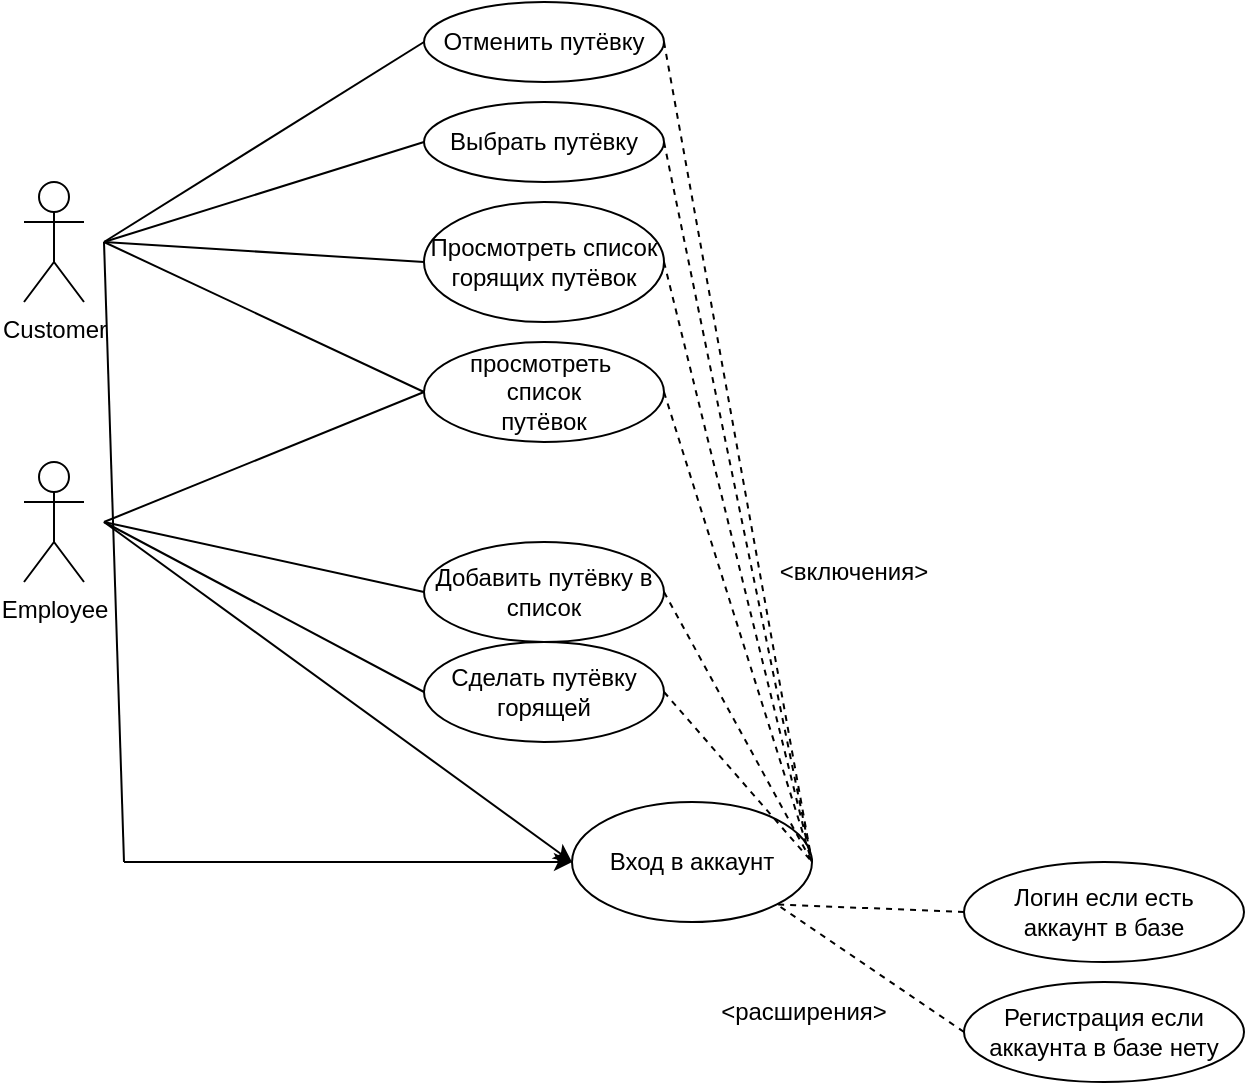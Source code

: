 <mxfile version="20.7.4" type="device"><diagram id="Ws8APfDJXAumH7L3Mlcz" name="Страница 1"><mxGraphModel dx="841" dy="452" grid="1" gridSize="10" guides="1" tooltips="1" connect="1" arrows="1" fold="1" page="1" pageScale="1" pageWidth="827" pageHeight="1169" math="0" shadow="0"><root><mxCell id="0"/><mxCell id="1" parent="0"/><object label="Customer" id="PdiB67UejZNL1BW5jbg_-1"><mxCell style="shape=umlActor;verticalLabelPosition=bottom;verticalAlign=top;html=1;outlineConnect=0;" vertex="1" parent="1"><mxGeometry x="80" y="100" width="30" height="60" as="geometry"/></mxCell></object><mxCell id="PdiB67UejZNL1BW5jbg_-2" value="Employee&lt;br&gt;" style="shape=umlActor;verticalLabelPosition=bottom;verticalAlign=top;html=1;outlineConnect=0;" vertex="1" parent="1"><mxGeometry x="80" y="240" width="30" height="60" as="geometry"/></mxCell><mxCell id="PdiB67UejZNL1BW5jbg_-4" value="просмотреть&amp;nbsp;&lt;br&gt;список&lt;br&gt;путёвок" style="ellipse;whiteSpace=wrap;html=1;" vertex="1" parent="1"><mxGeometry x="280" y="180" width="120" height="50" as="geometry"/></mxCell><mxCell id="PdiB67UejZNL1BW5jbg_-6" value="" style="endArrow=none;html=1;rounded=0;entryX=0;entryY=0.5;entryDx=0;entryDy=0;" edge="1" parent="1" target="PdiB67UejZNL1BW5jbg_-4"><mxGeometry width="50" height="50" relative="1" as="geometry"><mxPoint x="120" y="270" as="sourcePoint"/><mxPoint x="180" y="240" as="targetPoint"/></mxGeometry></mxCell><mxCell id="PdiB67UejZNL1BW5jbg_-7" value="" style="endArrow=none;html=1;rounded=0;entryX=0;entryY=0.5;entryDx=0;entryDy=0;" edge="1" parent="1" target="PdiB67UejZNL1BW5jbg_-4"><mxGeometry width="50" height="50" relative="1" as="geometry"><mxPoint x="120" y="130" as="sourcePoint"/><mxPoint x="200" y="105" as="targetPoint"/></mxGeometry></mxCell><mxCell id="PdiB67UejZNL1BW5jbg_-8" value="Добавить путёвку в список" style="ellipse;whiteSpace=wrap;html=1;" vertex="1" parent="1"><mxGeometry x="280" y="280" width="120" height="50" as="geometry"/></mxCell><mxCell id="PdiB67UejZNL1BW5jbg_-9" value="" style="endArrow=none;html=1;rounded=0;entryX=0;entryY=0.5;entryDx=0;entryDy=0;" edge="1" parent="1" target="PdiB67UejZNL1BW5jbg_-8"><mxGeometry width="50" height="50" relative="1" as="geometry"><mxPoint x="120" y="270" as="sourcePoint"/><mxPoint x="220" y="230" as="targetPoint"/></mxGeometry></mxCell><mxCell id="PdiB67UejZNL1BW5jbg_-10" value="Выбрать путёвку&lt;br&gt;" style="ellipse;whiteSpace=wrap;html=1;" vertex="1" parent="1"><mxGeometry x="280" y="60" width="120" height="40" as="geometry"/></mxCell><mxCell id="PdiB67UejZNL1BW5jbg_-11" value="" style="endArrow=none;html=1;rounded=0;entryX=0;entryY=0.5;entryDx=0;entryDy=0;" edge="1" parent="1" target="PdiB67UejZNL1BW5jbg_-10"><mxGeometry width="50" height="50" relative="1" as="geometry"><mxPoint x="120" y="130" as="sourcePoint"/><mxPoint x="240" y="50" as="targetPoint"/></mxGeometry></mxCell><mxCell id="PdiB67UejZNL1BW5jbg_-12" value="Отменить путёвку" style="ellipse;whiteSpace=wrap;html=1;" vertex="1" parent="1"><mxGeometry x="280" y="10" width="120" height="40" as="geometry"/></mxCell><mxCell id="PdiB67UejZNL1BW5jbg_-13" value="" style="endArrow=none;html=1;rounded=0;entryX=0;entryY=0.5;entryDx=0;entryDy=0;" edge="1" parent="1" target="PdiB67UejZNL1BW5jbg_-12"><mxGeometry width="50" height="50" relative="1" as="geometry"><mxPoint x="120" y="130" as="sourcePoint"/><mxPoint x="190" y="30" as="targetPoint"/></mxGeometry></mxCell><mxCell id="PdiB67UejZNL1BW5jbg_-14" value="Сделать путёвку&lt;br&gt;горящей" style="ellipse;whiteSpace=wrap;html=1;" vertex="1" parent="1"><mxGeometry x="280" y="330" width="120" height="50" as="geometry"/></mxCell><mxCell id="PdiB67UejZNL1BW5jbg_-15" value="" style="endArrow=none;html=1;rounded=0;entryX=0;entryY=0.5;entryDx=0;entryDy=0;" edge="1" parent="1" target="PdiB67UejZNL1BW5jbg_-14"><mxGeometry width="50" height="50" relative="1" as="geometry"><mxPoint x="120" y="270" as="sourcePoint"/><mxPoint x="210" y="260" as="targetPoint"/></mxGeometry></mxCell><mxCell id="PdiB67UejZNL1BW5jbg_-16" value="Просмотреть список&lt;br&gt;горящих путёвок" style="ellipse;whiteSpace=wrap;html=1;" vertex="1" parent="1"><mxGeometry x="280" y="110" width="120" height="60" as="geometry"/></mxCell><mxCell id="PdiB67UejZNL1BW5jbg_-17" value="" style="endArrow=none;html=1;rounded=0;entryX=0;entryY=0.5;entryDx=0;entryDy=0;" edge="1" parent="1" target="PdiB67UejZNL1BW5jbg_-16"><mxGeometry width="50" height="50" relative="1" as="geometry"><mxPoint x="120" y="130" as="sourcePoint"/><mxPoint x="350" y="130" as="targetPoint"/></mxGeometry></mxCell><mxCell id="PdiB67UejZNL1BW5jbg_-18" value="" style="endArrow=none;dashed=1;html=1;rounded=0;exitX=1;exitY=0.5;exitDx=0;exitDy=0;entryX=1;entryY=0.5;entryDx=0;entryDy=0;" edge="1" parent="1" source="PdiB67UejZNL1BW5jbg_-12" target="PdiB67UejZNL1BW5jbg_-19"><mxGeometry width="50" height="50" relative="1" as="geometry"><mxPoint x="450" y="160" as="sourcePoint"/><mxPoint x="500" y="110" as="targetPoint"/></mxGeometry></mxCell><mxCell id="PdiB67UejZNL1BW5jbg_-19" value="Вход в аккаунт" style="ellipse;whiteSpace=wrap;html=1;" vertex="1" parent="1"><mxGeometry x="354" y="410" width="120" height="60" as="geometry"/></mxCell><mxCell id="PdiB67UejZNL1BW5jbg_-20" value="" style="endArrow=none;dashed=1;html=1;rounded=0;exitX=1;exitY=0.5;exitDx=0;exitDy=0;entryX=1;entryY=0.5;entryDx=0;entryDy=0;" edge="1" parent="1" source="PdiB67UejZNL1BW5jbg_-10" target="PdiB67UejZNL1BW5jbg_-19"><mxGeometry width="50" height="50" relative="1" as="geometry"><mxPoint x="400" y="100" as="sourcePoint"/><mxPoint x="575.592" y="225.423" as="targetPoint"/></mxGeometry></mxCell><mxCell id="PdiB67UejZNL1BW5jbg_-21" value="" style="endArrow=none;dashed=1;html=1;rounded=0;exitX=1;exitY=0.5;exitDx=0;exitDy=0;entryX=1;entryY=0.5;entryDx=0;entryDy=0;" edge="1" parent="1" source="PdiB67UejZNL1BW5jbg_-16" target="PdiB67UejZNL1BW5jbg_-19"><mxGeometry width="50" height="50" relative="1" as="geometry"><mxPoint x="410" y="90" as="sourcePoint"/><mxPoint x="620" y="350" as="targetPoint"/></mxGeometry></mxCell><mxCell id="PdiB67UejZNL1BW5jbg_-22" value="" style="endArrow=none;dashed=1;html=1;rounded=0;exitX=1;exitY=0.5;exitDx=0;exitDy=0;entryX=1;entryY=0.5;entryDx=0;entryDy=0;" edge="1" parent="1" source="PdiB67UejZNL1BW5jbg_-4" target="PdiB67UejZNL1BW5jbg_-19"><mxGeometry width="50" height="50" relative="1" as="geometry"><mxPoint x="420" y="100" as="sourcePoint"/><mxPoint x="620.0" y="60" as="targetPoint"/></mxGeometry></mxCell><mxCell id="PdiB67UejZNL1BW5jbg_-23" value="" style="endArrow=none;dashed=1;html=1;rounded=0;exitX=1;exitY=0.5;exitDx=0;exitDy=0;entryX=1;entryY=0.5;entryDx=0;entryDy=0;" edge="1" parent="1" source="PdiB67UejZNL1BW5jbg_-8" target="PdiB67UejZNL1BW5jbg_-19"><mxGeometry width="50" height="50" relative="1" as="geometry"><mxPoint x="430" y="110" as="sourcePoint"/><mxPoint x="630.0" y="70" as="targetPoint"/></mxGeometry></mxCell><mxCell id="PdiB67UejZNL1BW5jbg_-24" value="" style="endArrow=none;dashed=1;html=1;rounded=0;exitX=1;exitY=0.5;exitDx=0;exitDy=0;entryX=1;entryY=0.5;entryDx=0;entryDy=0;" edge="1" parent="1" source="PdiB67UejZNL1BW5jbg_-14" target="PdiB67UejZNL1BW5jbg_-19"><mxGeometry width="50" height="50" relative="1" as="geometry"><mxPoint x="440" y="120" as="sourcePoint"/><mxPoint x="640.0" y="80" as="targetPoint"/></mxGeometry></mxCell><mxCell id="PdiB67UejZNL1BW5jbg_-25" value="" style="endArrow=classic;html=1;rounded=0;entryX=0;entryY=0.5;entryDx=0;entryDy=0;" edge="1" parent="1" target="PdiB67UejZNL1BW5jbg_-19"><mxGeometry width="50" height="50" relative="1" as="geometry"><mxPoint x="120" y="270" as="sourcePoint"/><mxPoint x="350" y="280" as="targetPoint"/></mxGeometry></mxCell><mxCell id="PdiB67UejZNL1BW5jbg_-26" value="" style="endArrow=none;html=1;rounded=0;" edge="1" parent="1"><mxGeometry width="50" height="50" relative="1" as="geometry"><mxPoint x="120" y="130" as="sourcePoint"/><mxPoint x="130" y="440" as="targetPoint"/></mxGeometry></mxCell><mxCell id="PdiB67UejZNL1BW5jbg_-27" value="" style="endArrow=classic;html=1;rounded=0;entryX=0;entryY=0.5;entryDx=0;entryDy=0;" edge="1" parent="1" target="PdiB67UejZNL1BW5jbg_-19"><mxGeometry width="50" height="50" relative="1" as="geometry"><mxPoint x="130" y="440" as="sourcePoint"/><mxPoint x="350" y="280" as="targetPoint"/></mxGeometry></mxCell><mxCell id="PdiB67UejZNL1BW5jbg_-29" value="&amp;lt;включения&amp;gt;" style="text;html=1;strokeColor=none;fillColor=none;align=center;verticalAlign=middle;whiteSpace=wrap;rounded=0;" vertex="1" parent="1"><mxGeometry x="460" y="280" width="70" height="30" as="geometry"/></mxCell><mxCell id="PdiB67UejZNL1BW5jbg_-31" value="Логин если есть&lt;br&gt;аккаунт в базе" style="ellipse;whiteSpace=wrap;html=1;" vertex="1" parent="1"><mxGeometry x="550" y="440" width="140" height="50" as="geometry"/></mxCell><mxCell id="PdiB67UejZNL1BW5jbg_-32" value="Регистрация если&lt;br&gt;аккаунта в базе нету" style="ellipse;whiteSpace=wrap;html=1;" vertex="1" parent="1"><mxGeometry x="550" y="500" width="140" height="50" as="geometry"/></mxCell><mxCell id="PdiB67UejZNL1BW5jbg_-33" value="" style="endArrow=none;dashed=1;html=1;rounded=0;entryX=1;entryY=1;entryDx=0;entryDy=0;exitX=0;exitY=0.5;exitDx=0;exitDy=0;" edge="1" parent="1" source="PdiB67UejZNL1BW5jbg_-31" target="PdiB67UejZNL1BW5jbg_-19"><mxGeometry width="50" height="50" relative="1" as="geometry"><mxPoint x="470" y="510" as="sourcePoint"/><mxPoint x="520" y="460" as="targetPoint"/></mxGeometry></mxCell><mxCell id="PdiB67UejZNL1BW5jbg_-34" value="" style="endArrow=none;dashed=1;html=1;rounded=0;entryX=1;entryY=1;entryDx=0;entryDy=0;exitX=0;exitY=0.5;exitDx=0;exitDy=0;" edge="1" parent="1" source="PdiB67UejZNL1BW5jbg_-32" target="PdiB67UejZNL1BW5jbg_-19"><mxGeometry width="50" height="50" relative="1" as="geometry"><mxPoint x="560" y="475.0" as="sourcePoint"/><mxPoint x="466.426" y="471.213" as="targetPoint"/></mxGeometry></mxCell><mxCell id="PdiB67UejZNL1BW5jbg_-35" value="&amp;lt;расширения&amp;gt;" style="text;html=1;strokeColor=none;fillColor=none;align=center;verticalAlign=middle;whiteSpace=wrap;rounded=0;" vertex="1" parent="1"><mxGeometry x="440" y="500" width="60" height="30" as="geometry"/></mxCell></root></mxGraphModel></diagram></mxfile>